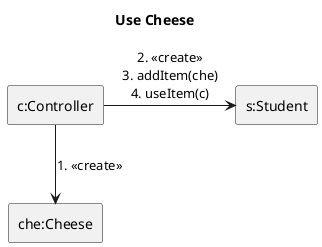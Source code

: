@startuml cd

title  Use Cheese

skinparam linestyle ortho
rectangle "c:Controller" as c
rectangle "che:Cheese" as che
rectangle "s:Student" as s

c --> che: 1. <<create>>
c -> s: 2. <<create>>\n3. addItem(che)\n4. useItem(c)


@enduml